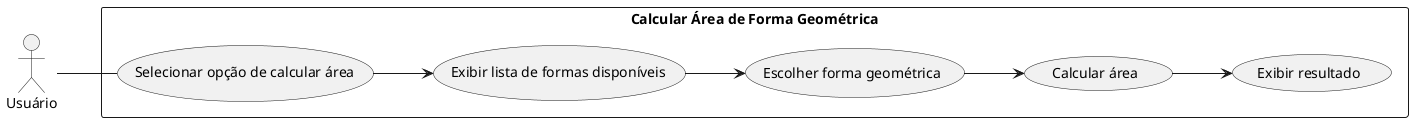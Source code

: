 @startuml use_case_calculate_area

left to right direction
skinparam packageStyle rectangle
actor Usuário as User
rectangle "Calcular Área de Forma Geométrica" {
    User -- (Selecionar opção de calcular área)
    (Selecionar opção de calcular área) --> (Exibir lista de formas disponíveis)
    (Exibir lista de formas disponíveis) --> (Escolher forma geométrica)
    (Escolher forma geométrica) --> (Calcular área)
    (Calcular área) --> (Exibir resultado)
}

@enduml
